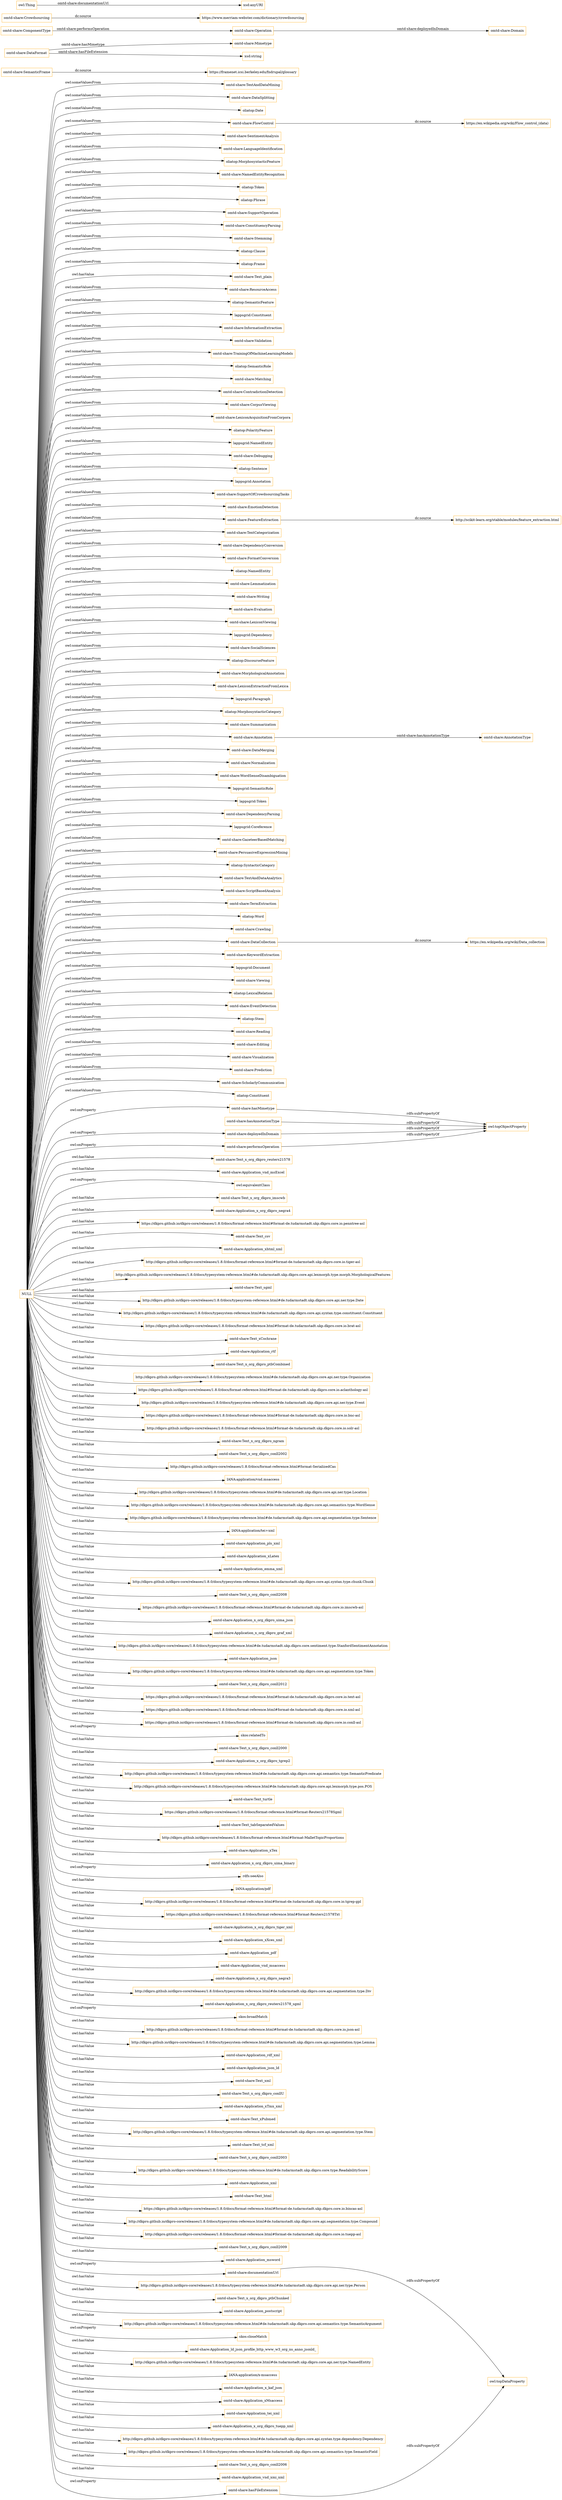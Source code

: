 digraph ar2dtool_diagram { 
rankdir=LR;
size="1501"
node [shape = rectangle, color="orange"]; "omtd-share:TextAndDataMining" "omtd-share:DataSplitting" "oliatop:Date" "omtd-share:FlowControl" "omtd-share:SentimentAnalysis" "omtd-share:LanguageIdentification" "omtd-share:SemanticFrame" "oliatop:MorphosyntacticFeature" "omtd-share:NamedEntityRecognition" "omtd-share:DataFormat" "oliatop:Token" "oliatop:Phrase" "omtd-share:SupportOperation" "omtd-share:ConstituencyParsing" "omtd-share:Stemming" "oliatop:Clause" "oliatop:Frame" "omtd-share:Operation" "omtd-share:Mimetype" "omtd-share:Text_plain" "omtd-share:ResourceAccess" "oliatop:SemanticFeature" "lappsgrid:Constituent" "omtd-share:InformationExtraction" "omtd-share:Validation" "omtd-share:TrainingOfMachineLearningModels" "omtd-share:Crowdsourcing" "oliatop:SemanticRole" "omtd-share:Matching" "omtd-share:ContradictionDetection" "omtd-share:CorpusViewing" "omtd-share:LexiconAcquisitionFromCorpora" "oliatop:PolarityFeature" "lappsgrid:NamedEntity" "omtd-share:Debugging" "oliatop:Sentence" "lappsgrid:Annotation" "omtd-share:SupportOfCrowdsourcingTasks" "omtd-share:EmotionDetection" "omtd-share:FeatureExtraction" "omtd-share:TextCategorization" "omtd-share:Domain" "omtd-share:DependencyConversion" "omtd-share:FormatConversion" "oliatop:NamedEntity" "omtd-share:Lemmatization" "omtd-share:Writing" "omtd-share:Evaluation" "omtd-share:LexiconViewing" "lappsgrid:Dependency" "omtd-share:SocialSciences" "oliatop:DiscourseFeature" "omtd-share:MorphologicalAnnotation" "omtd-share:LexiconExtractionFromLexica" "lappsgrid:Paragraph" "oliatop:MorphosyntacticCategory" "omtd-share:Summarization" "omtd-share:Annotation" "omtd-share:DataMerging" "omtd-share:Normalization" "omtd-share:WordSenseDisambiguation" "lappsgrid:SemanticRole" "lappsgrid:Token" "omtd-share:DependencyParsing" "lappsgrid:Coreference" "omtd-share:GazeteerBasedMatching" "omtd-share:PersuasiveExpressionMining" "oliatop:SyntacticCategory" "omtd-share:TextAndDataAnalytics" "omtd-share:ScriptBasedAnalysis" "omtd-share:TermExtraction" "oliatop:Word" "omtd-share:Crawling" "omtd-share:DataCollection" "omtd-share:KeywordExtraction" "lappsgrid:Document" "omtd-share:Viewing" "oliatop:LexicalRelation" "omtd-share:EventDetection" "oliatop:Stem" "omtd-share:Reading" "omtd-share:AnnotationType" "omtd-share:ComponentType" "omtd-share:Editing" "omtd-share:Visualization" "omtd-share:Prediction" "omtd-share:ScholarlyCommunication" "oliatop:Constituent" ; /*classes style*/
	"omtd-share:FeatureExtraction" -> "http://scikit-learn.org/stable/modules/feature_extraction.html" [ label = "dc:source" ];
	"omtd-share:deployedInDomain" -> "owl:topObjectProperty" [ label = "rdfs:subPropertyOf" ];
	"omtd-share:performsOperation" -> "owl:topObjectProperty" [ label = "rdfs:subPropertyOf" ];
	"omtd-share:SemanticFrame" -> "https://framenet.icsi.berkeley.edu/fndrupal/glossary" [ label = "dc:source" ];
	"omtd-share:hasMimetype" -> "owl:topObjectProperty" [ label = "rdfs:subPropertyOf" ];
	"omtd-share:FlowControl" -> "https://en.wikipedia.org/wiki/Flow_control_(data)" [ label = "dc:source" ];
	"omtd-share:Crowdsourcing" -> "https://www.merriam-webster.com/dictionary/crowdsourcing" [ label = "dc:source" ];
	"omtd-share:hasFileExtension" -> "owl:topDataProperty" [ label = "rdfs:subPropertyOf" ];
	"omtd-share:DataCollection" -> "https://en.wikipedia.org/wiki/Data_collection" [ label = "dc:source" ];
	"NULL" -> "omtd-share:Crawling" [ label = "owl:someValuesFrom" ];
	"NULL" -> "omtd-share:Text_x_org_dkpro_reuters21578" [ label = "owl:hasValue" ];
	"NULL" -> "omtd-share:Application_vnd_msExcel" [ label = "owl:hasValue" ];
	"NULL" -> "omtd-share:FlowControl" [ label = "owl:someValuesFrom" ];
	"NULL" -> "owl:equivalentClass" [ label = "owl:onProperty" ];
	"NULL" -> "omtd-share:GazeteerBasedMatching" [ label = "owl:someValuesFrom" ];
	"NULL" -> "omtd-share:TermExtraction" [ label = "owl:someValuesFrom" ];
	"NULL" -> "omtd-share:Text_x_org_dkpro_imscwb" [ label = "owl:hasValue" ];
	"NULL" -> "omtd-share:Application_x_org_dkpro_negra4" [ label = "owl:hasValue" ];
	"NULL" -> "omtd-share:ContradictionDetection" [ label = "owl:someValuesFrom" ];
	"NULL" -> "https://dkpro.github.io/dkpro-core/releases/1.8.0/docs/format-reference.html#format-de.tudarmstadt.ukp.dkpro.core.io.penntree-asl" [ label = "owl:hasValue" ];
	"NULL" -> "omtd-share:Text_csv" [ label = "owl:hasValue" ];
	"NULL" -> "omtd-share:Matching" [ label = "owl:someValuesFrom" ];
	"NULL" -> "omtd-share:TrainingOfMachineLearningModels" [ label = "owl:someValuesFrom" ];
	"NULL" -> "omtd-share:Application_xhtml_xml" [ label = "owl:hasValue" ];
	"NULL" -> "omtd-share:EmotionDetection" [ label = "owl:someValuesFrom" ];
	"NULL" -> "http://dkpro.github.io/dkpro-core/releases/1.8.0/docs/format-reference.html#format-de.tudarmstadt.ukp.dkpro.core.io.tiger-asl" [ label = "owl:hasValue" ];
	"NULL" -> "lappsgrid:SemanticRole" [ label = "owl:someValuesFrom" ];
	"NULL" -> "oliatop:MorphosyntacticCategory" [ label = "owl:someValuesFrom" ];
	"NULL" -> "http://dkpro.github.io/dkpro-core/releases/1.8.0/docs/typesystem-reference.html#de.tudarmstadt.ukp.dkpro.core.api.lexmorph.type.morph.MorphologicalFeatures" [ label = "owl:hasValue" ];
	"NULL" -> "omtd-share:Text_sgml" [ label = "owl:hasValue" ];
	"NULL" -> "omtd-share:Normalization" [ label = "owl:someValuesFrom" ];
	"NULL" -> "http://dkpro.github.io/dkpro-core/releases/1.8.0/docs/typesystem-reference.html#de.tudarmstadt.ukp.dkpro.core.api.ner.type.Date" [ label = "owl:hasValue" ];
	"NULL" -> "omtd-share:DependencyParsing" [ label = "owl:someValuesFrom" ];
	"NULL" -> "omtd-share:KeywordExtraction" [ label = "owl:someValuesFrom" ];
	"NULL" -> "http://dkpro.github.io/dkpro-core/releases/1.8.0/docs/typesystem-reference.html#de.tudarmstadt.ukp.dkpro.core.api.syntax.type.constituent.Constituent" [ label = "owl:hasValue" ];
	"NULL" -> "lappsgrid:Document" [ label = "owl:someValuesFrom" ];
	"NULL" -> "https://dkpro.github.io/dkpro-core/releases/1.8.0/docs/format-reference.html#format-de.tudarmstadt.ukp.dkpro.core.io.brat-asl" [ label = "owl:hasValue" ];
	"NULL" -> "omtd-share:Text_xCochrane" [ label = "owl:hasValue" ];
	"NULL" -> "omtd-share:LexiconExtractionFromLexica" [ label = "owl:someValuesFrom" ];
	"NULL" -> "lappsgrid:Constituent" [ label = "owl:someValuesFrom" ];
	"NULL" -> "omtd-share:Application_rtf" [ label = "owl:hasValue" ];
	"NULL" -> "oliatop:PolarityFeature" [ label = "owl:someValuesFrom" ];
	"NULL" -> "omtd-share:Text_x_org_dkpro_ptbCombined" [ label = "owl:hasValue" ];
	"NULL" -> "oliatop:Stem" [ label = "owl:someValuesFrom" ];
	"NULL" -> "http://dkpro.github.io/dkpro-core/releases/1.8.0/docs/typesystem-reference.html#de.tudarmstadt.ukp.dkpro.core.api.ner.type.Organization" [ label = "owl:hasValue" ];
	"NULL" -> "lappsgrid:NamedEntity" [ label = "owl:someValuesFrom" ];
	"NULL" -> "https://dkpro.github.io/dkpro-core/releases/1.8.0/docs/format-reference.html#format-de.tudarmstadt.ukp.dkpro.core.io.aclanthology-asl" [ label = "owl:hasValue" ];
	"NULL" -> "http://dkpro.github.io/dkpro-core/releases/1.8.0/docs/typesystem-reference.html#de.tudarmstadt.ukp.dkpro.core.api.ner.type.Event" [ label = "owl:hasValue" ];
	"NULL" -> "oliatop:NamedEntity" [ label = "owl:someValuesFrom" ];
	"NULL" -> "omtd-share:NamedEntityRecognition" [ label = "owl:someValuesFrom" ];
	"NULL" -> "omtd-share:WordSenseDisambiguation" [ label = "owl:someValuesFrom" ];
	"NULL" -> "oliatop:Clause" [ label = "owl:someValuesFrom" ];
	"NULL" -> "https://dkpro.github.io/dkpro-core/releases/1.8.0/docs/format-reference.html#format-de.tudarmstadt.ukp.dkpro.core.io.bnc-asl" [ label = "owl:hasValue" ];
	"NULL" -> "http://dkpro.github.io/dkpro-core/releases/1.8.0/docs/format-reference.html#format-de.tudarmstadt.ukp.dkpro.core.io.solr-asl" [ label = "owl:hasValue" ];
	"NULL" -> "omtd-share:Text_x_org_dkpro_ngram" [ label = "owl:hasValue" ];
	"NULL" -> "oliatop:MorphosyntacticFeature" [ label = "owl:someValuesFrom" ];
	"NULL" -> "omtd-share:performsOperation" [ label = "owl:onProperty" ];
	"NULL" -> "omtd-share:Text_x_org_dkpro_conll2002" [ label = "owl:hasValue" ];
	"NULL" -> "omtd-share:MorphologicalAnnotation" [ label = "owl:someValuesFrom" ];
	"NULL" -> "omtd-share:hasFileExtension" [ label = "owl:onProperty" ];
	"NULL" -> "oliatop:SemanticRole" [ label = "owl:someValuesFrom" ];
	"NULL" -> "http://dkpro.github.io/dkpro-core/releases/1.8.0/docs/format-reference.html#format-SerializedCas" [ label = "owl:hasValue" ];
	"NULL" -> "IANA:application/vnd.msaccess" [ label = "owl:hasValue" ];
	"NULL" -> "http://dkpro.github.io/dkpro-core/releases/1.8.0/docs/typesystem-reference.html#de.tudarmstadt.ukp.dkpro.core.api.ner.type.Location" [ label = "owl:hasValue" ];
	"NULL" -> "http://dkpro.github.io/dkpro-core/releases/1.8.0/docs/typesystem-reference.html#de.tudarmstadt.ukp.dkpro.core.api.semantics.type.WordSense" [ label = "owl:hasValue" ];
	"NULL" -> "http://dkpro.github.io/dkpro-core/releases/1.8.0/docs/typesystem-reference.html#de.tudarmstadt.ukp.dkpro.core.api.segmentation.type.Sentence" [ label = "owl:hasValue" ];
	"NULL" -> "IANA:application/tei+xml" [ label = "owl:hasValue" ];
	"NULL" -> "omtd-share:Annotation" [ label = "owl:someValuesFrom" ];
	"NULL" -> "omtd-share:Application_pls_xml" [ label = "owl:hasValue" ];
	"NULL" -> "omtd-share:Application_xLatex" [ label = "owl:hasValue" ];
	"NULL" -> "omtd-share:InformationExtraction" [ label = "owl:someValuesFrom" ];
	"NULL" -> "oliatop:LexicalRelation" [ label = "owl:someValuesFrom" ];
	"NULL" -> "omtd-share:Application_emma_xml" [ label = "owl:hasValue" ];
	"NULL" -> "http://dkpro.github.io/dkpro-core/releases/1.8.0/docs/typesystem-reference.html#de.tudarmstadt.ukp.dkpro.core.api.syntax.type.chunk.Chunk" [ label = "owl:hasValue" ];
	"NULL" -> "omtd-share:Text_x_org_dkpro_conll2008" [ label = "owl:hasValue" ];
	"NULL" -> "https://dkpro.github.io/dkpro-core/releases/1.8.0/docs/format-reference.html#format-de.tudarmstadt.ukp.dkpro.core.io.imscwb-asl" [ label = "owl:hasValue" ];
	"NULL" -> "omtd-share:Debugging" [ label = "owl:someValuesFrom" ];
	"NULL" -> "omtd-share:Application_x_org_dkpro_uima_json" [ label = "owl:hasValue" ];
	"NULL" -> "omtd-share:Application_x_org_dkpro_graf_xml" [ label = "owl:hasValue" ];
	"NULL" -> "http://dkpro.github.io/dkpro-core/releases/1.8.0/docs/typesystem-reference.html#de.tudarmstadt.ukp.dkpro.core.sentiment.type.StanfordSentimentAnnotation" [ label = "owl:hasValue" ];
	"NULL" -> "omtd-share:Application_json" [ label = "owl:hasValue" ];
	"NULL" -> "oliatop:Token" [ label = "owl:someValuesFrom" ];
	"NULL" -> "oliatop:Constituent" [ label = "owl:someValuesFrom" ];
	"NULL" -> "http://dkpro.github.io/dkpro-core/releases/1.8.0/docs/typesystem-reference.html#de.tudarmstadt.ukp.dkpro.core.api.segmentation.type.Token" [ label = "owl:hasValue" ];
	"NULL" -> "omtd-share:Text_x_org_dkpro_conll2012" [ label = "owl:hasValue" ];
	"NULL" -> "omtd-share:Lemmatization" [ label = "owl:someValuesFrom" ];
	"NULL" -> "https://dkpro.github.io/dkpro-core/releases/1.8.0/docs/format-reference.html#format-de.tudarmstadt.ukp.dkpro.core.io.text-asl" [ label = "owl:hasValue" ];
	"NULL" -> "omtd-share:FeatureExtraction" [ label = "owl:someValuesFrom" ];
	"NULL" -> "omtd-share:Summarization" [ label = "owl:someValuesFrom" ];
	"NULL" -> "omtd-share:deployedInDomain" [ label = "owl:onProperty" ];
	"NULL" -> "oliatop:Frame" [ label = "owl:someValuesFrom" ];
	"NULL" -> "omtd-share:ResourceAccess" [ label = "owl:someValuesFrom" ];
	"NULL" -> "omtd-share:Viewing" [ label = "owl:someValuesFrom" ];
	"NULL" -> "https://dkpro.github.io/dkpro-core/releases/1.8.0/docs/format-reference.html#format-de.tudarmstadt.ukp.dkpro.core.io.xml-asl" [ label = "owl:hasValue" ];
	"NULL" -> "https://dkpro.github.io/dkpro-core/releases/1.8.0/docs/format-reference.html#format-de.tudarmstadt.ukp.dkpro.core.io.conll-asl" [ label = "owl:hasValue" ];
	"NULL" -> "skos:relatedTo" [ label = "owl:onProperty" ];
	"NULL" -> "omtd-share:LanguageIdentification" [ label = "owl:someValuesFrom" ];
	"NULL" -> "omtd-share:Stemming" [ label = "owl:someValuesFrom" ];
	"NULL" -> "oliatop:SyntacticCategory" [ label = "owl:someValuesFrom" ];
	"NULL" -> "omtd-share:Text_x_org_dkpro_conll2000" [ label = "owl:hasValue" ];
	"NULL" -> "omtd-share:Application_x_org_dkpro_tgrep2" [ label = "owl:hasValue" ];
	"NULL" -> "omtd-share:Prediction" [ label = "owl:someValuesFrom" ];
	"NULL" -> "http://dkpro.github.io/dkpro-core/releases/1.8.0/docs/typesystem-reference.html#de.tudarmstadt.ukp.dkpro.core.api.semantics.type.SemanticPredicate" [ label = "owl:hasValue" ];
	"NULL" -> "http://dkpro.github.io/dkpro-core/releases/1.8.0/docs/typesystem-reference.html#de.tudarmstadt.ukp.dkpro.core.api.lexmorph.type.pos.POS" [ label = "owl:hasValue" ];
	"NULL" -> "omtd-share:Text_turtle" [ label = "owl:hasValue" ];
	"NULL" -> "https://dkpro.github.io/dkpro-core/releases/1.8.0/docs/format-reference.html#format-Reuters21578Sgml" [ label = "owl:hasValue" ];
	"NULL" -> "omtd-share:Visualization" [ label = "owl:someValuesFrom" ];
	"NULL" -> "omtd-share:DependencyConversion" [ label = "owl:someValuesFrom" ];
	"NULL" -> "omtd-share:Text_tabSeparatedValues" [ label = "owl:hasValue" ];
	"NULL" -> "oliatop:DiscourseFeature" [ label = "owl:someValuesFrom" ];
	"NULL" -> "http://dkpro.github.io/dkpro-core/releases/1.8.0/docs/format-reference.html#format-MalletTopicProportions" [ label = "owl:hasValue" ];
	"NULL" -> "omtd-share:Text_plain" [ label = "owl:hasValue" ];
	"NULL" -> "omtd-share:Application_xTex" [ label = "owl:hasValue" ];
	"NULL" -> "omtd-share:Application_x_org_dkpro_uima_binary" [ label = "owl:hasValue" ];
	"NULL" -> "omtd-share:Reading" [ label = "owl:someValuesFrom" ];
	"NULL" -> "omtd-share:SupportOfCrowdsourcingTasks" [ label = "owl:someValuesFrom" ];
	"NULL" -> "omtd-share:LexiconAcquisitionFromCorpora" [ label = "owl:someValuesFrom" ];
	"NULL" -> "rdfs:seeAlso" [ label = "owl:onProperty" ];
	"NULL" -> "IANA:application/pdf" [ label = "owl:hasValue" ];
	"NULL" -> "http://dkpro.github.io/dkpro-core/releases/1.8.0/docs/format-reference.html#format-de.tudarmstadt.ukp.dkpro.core.io.tgrep-gpl" [ label = "owl:hasValue" ];
	"NULL" -> "omtd-share:DataSplitting" [ label = "owl:someValuesFrom" ];
	"NULL" -> "omtd-share:Editing" [ label = "owl:someValuesFrom" ];
	"NULL" -> "https://dkpro.github.io/dkpro-core/releases/1.8.0/docs/format-reference.html#format-Reuters21578Txt" [ label = "owl:hasValue" ];
	"NULL" -> "omtd-share:Application_x_org_dkpro_tiger_xml" [ label = "owl:hasValue" ];
	"NULL" -> "omtd-share:hasMimetype" [ label = "owl:onProperty" ];
	"NULL" -> "omtd-share:Application_xXces_xml" [ label = "owl:hasValue" ];
	"NULL" -> "omtd-share:DataCollection" [ label = "owl:someValuesFrom" ];
	"NULL" -> "oliatop:Sentence" [ label = "owl:someValuesFrom" ];
	"NULL" -> "omtd-share:Application_pdf" [ label = "owl:hasValue" ];
	"NULL" -> "omtd-share:Writing" [ label = "owl:someValuesFrom" ];
	"NULL" -> "lappsgrid:Annotation" [ label = "owl:someValuesFrom" ];
	"NULL" -> "omtd-share:Application_vnd_msaccess" [ label = "owl:hasValue" ];
	"NULL" -> "omtd-share:Application_x_org_dkpro_negra3" [ label = "owl:hasValue" ];
	"NULL" -> "http://dkpro.github.io/dkpro-core/releases/1.8.0/docs/typesystem-reference.html#de.tudarmstadt.ukp.dkpro.core.api.segmentation.type.Div" [ label = "owl:hasValue" ];
	"NULL" -> "omtd-share:Application_x_org_dkpro_reuters21578_sgml" [ label = "owl:hasValue" ];
	"NULL" -> "skos:broadMatch" [ label = "owl:onProperty" ];
	"NULL" -> "omtd-share:ScholarlyCommunication" [ label = "owl:someValuesFrom" ];
	"NULL" -> "http://dkpro.github.io/dkpro-core/releases/1.8.0/docs/format-reference.html#format-de.tudarmstadt.ukp.dkpro.core.io.json-asl" [ label = "owl:hasValue" ];
	"NULL" -> "http://dkpro.github.io/dkpro-core/releases/1.8.0/docs/typesystem-reference.html#de.tudarmstadt.ukp.dkpro.core.api.segmentation.type.Lemma" [ label = "owl:hasValue" ];
	"NULL" -> "omtd-share:Application_rdf_xml" [ label = "owl:hasValue" ];
	"NULL" -> "omtd-share:Application_json_ld" [ label = "owl:hasValue" ];
	"NULL" -> "omtd-share:SupportOperation" [ label = "owl:someValuesFrom" ];
	"NULL" -> "omtd-share:Text_xml" [ label = "owl:hasValue" ];
	"NULL" -> "omtd-share:Text_x_org_dkpro_conllU" [ label = "owl:hasValue" ];
	"NULL" -> "omtd-share:Application_xTmx_xml" [ label = "owl:hasValue" ];
	"NULL" -> "omtd-share:Text_xPubmed" [ label = "owl:hasValue" ];
	"NULL" -> "oliatop:Date" [ label = "owl:someValuesFrom" ];
	"NULL" -> "http://dkpro.github.io/dkpro-core/releases/1.8.0/docs/typesystem-reference.html#de.tudarmstadt.ukp.dkpro.core.api.segmentation.type.Stem" [ label = "owl:hasValue" ];
	"NULL" -> "omtd-share:Text_tcf_xml" [ label = "owl:hasValue" ];
	"NULL" -> "omtd-share:SentimentAnalysis" [ label = "owl:someValuesFrom" ];
	"NULL" -> "omtd-share:Text_x_org_dkpro_conll2003" [ label = "owl:hasValue" ];
	"NULL" -> "http://dkpro.github.io/dkpro-core/releases/1.8.0/docs/typesystem-reference.html#de.tudarmstadt.ukp.dkpro.core.type.ReadabilityScore" [ label = "owl:hasValue" ];
	"NULL" -> "omtd-share:Application_xml" [ label = "owl:hasValue" ];
	"NULL" -> "omtd-share:Text_html" [ label = "owl:hasValue" ];
	"NULL" -> "omtd-share:ScriptBasedAnalysis" [ label = "owl:someValuesFrom" ];
	"NULL" -> "omtd-share:Evaluation" [ label = "owl:someValuesFrom" ];
	"NULL" -> "https://dkpro.github.io/dkpro-core/releases/1.8.0/docs/format-reference.html#format-de.tudarmstadt.ukp.dkpro.core.io.bincas-asl" [ label = "owl:hasValue" ];
	"NULL" -> "omtd-share:CorpusViewing" [ label = "owl:someValuesFrom" ];
	"NULL" -> "omtd-share:Validation" [ label = "owl:someValuesFrom" ];
	"NULL" -> "http://dkpro.github.io/dkpro-core/releases/1.8.0/docs/typesystem-reference.html#de.tudarmstadt.ukp.dkpro.core.api.segmentation.type.Compound" [ label = "owl:hasValue" ];
	"NULL" -> "http://dkpro.github.io/dkpro-core/releases/1.8.0/docs/format-reference.html#format-de.tudarmstadt.ukp.dkpro.core.io.tuepp-asl" [ label = "owl:hasValue" ];
	"NULL" -> "omtd-share:Text_x_org_dkpro_conll2009" [ label = "owl:hasValue" ];
	"NULL" -> "omtd-share:Application_msword" [ label = "owl:hasValue" ];
	"NULL" -> "omtd-share:LexiconViewing" [ label = "owl:someValuesFrom" ];
	"NULL" -> "omtd-share:TextCategorization" [ label = "owl:someValuesFrom" ];
	"NULL" -> "lappsgrid:Token" [ label = "owl:someValuesFrom" ];
	"NULL" -> "omtd-share:documentationUrl" [ label = "owl:onProperty" ];
	"NULL" -> "http://dkpro.github.io/dkpro-core/releases/1.8.0/docs/typesystem-reference.html#de.tudarmstadt.ukp.dkpro.core.api.ner.type.Person" [ label = "owl:hasValue" ];
	"NULL" -> "oliatop:Word" [ label = "owl:someValuesFrom" ];
	"NULL" -> "omtd-share:Text_x_org_dkpro_ptbChunked" [ label = "owl:hasValue" ];
	"NULL" -> "omtd-share:Application_postscript" [ label = "owl:hasValue" ];
	"NULL" -> "oliatop:Phrase" [ label = "owl:someValuesFrom" ];
	"NULL" -> "omtd-share:PersuasiveExpressionMining" [ label = "owl:someValuesFrom" ];
	"NULL" -> "http://dkpro.github.io/dkpro-core/releases/1.8.0/docs/typesystem-reference.html#de.tudarmstadt.ukp.dkpro.core.api.semantics.type.SemanticArgument" [ label = "owl:hasValue" ];
	"NULL" -> "lappsgrid:Dependency" [ label = "owl:someValuesFrom" ];
	"NULL" -> "skos:closeMatch" [ label = "owl:onProperty" ];
	"NULL" -> "omtd-share:Application_ld_json_profile_http_www_w3_org_ns_anno_jsonld_" [ label = "owl:hasValue" ];
	"NULL" -> "lappsgrid:Coreference" [ label = "owl:someValuesFrom" ];
	"NULL" -> "http://dkpro.github.io/dkpro-core/releases/1.8.0/docs/typesystem-reference.html#de.tudarmstadt.ukp.dkpro.core.api.ner.type.NamedEntity" [ label = "owl:hasValue" ];
	"NULL" -> "IANA:application/x-msaccess" [ label = "owl:hasValue" ];
	"NULL" -> "omtd-share:EventDetection" [ label = "owl:someValuesFrom" ];
	"NULL" -> "omtd-share:DataMerging" [ label = "owl:someValuesFrom" ];
	"NULL" -> "omtd-share:SocialSciences" [ label = "owl:someValuesFrom" ];
	"NULL" -> "oliatop:SemanticFeature" [ label = "owl:someValuesFrom" ];
	"NULL" -> "omtd-share:TextAndDataMining" [ label = "owl:someValuesFrom" ];
	"NULL" -> "omtd-share:Application_x_kaf_json" [ label = "owl:hasValue" ];
	"NULL" -> "lappsgrid:Paragraph" [ label = "owl:someValuesFrom" ];
	"NULL" -> "omtd-share:Application_xMsaccess" [ label = "owl:hasValue" ];
	"NULL" -> "omtd-share:Application_tei_xml" [ label = "owl:hasValue" ];
	"NULL" -> "omtd-share:TextAndDataAnalytics" [ label = "owl:someValuesFrom" ];
	"NULL" -> "omtd-share:Application_x_org_dkpro_tuepp_xml" [ label = "owl:hasValue" ];
	"NULL" -> "http://dkpro.github.io/dkpro-core/releases/1.8.0/docs/typesystem-reference.html#de.tudarmstadt.ukp.dkpro.core.api.syntax.type.dependency.Dependency" [ label = "owl:hasValue" ];
	"NULL" -> "omtd-share:ConstituencyParsing" [ label = "owl:someValuesFrom" ];
	"NULL" -> "http://dkpro.github.io/dkpro-core/releases/1.8.0/docs/typesystem-reference.html#de.tudarmstadt.ukp.dkpro.core.api.semantics.type.SemanticField" [ label = "owl:hasValue" ];
	"NULL" -> "omtd-share:Text_x_org_dkpro_conll2006" [ label = "owl:hasValue" ];
	"NULL" -> "omtd-share:Application_vnd_xmi_xml" [ label = "owl:hasValue" ];
	"NULL" -> "omtd-share:FormatConversion" [ label = "owl:someValuesFrom" ];
	"omtd-share:documentationUrl" -> "owl:topDataProperty" [ label = "rdfs:subPropertyOf" ];
	"omtd-share:hasAnnotationType" -> "owl:topObjectProperty" [ label = "rdfs:subPropertyOf" ];
	"omtd-share:Operation" -> "omtd-share:Domain" [ label = "omtd-share:deployedInDomain" ];
	"omtd-share:DataFormat" -> "omtd-share:Mimetype" [ label = "omtd-share:hasMimetype" ];
	"omtd-share:ComponentType" -> "omtd-share:Operation" [ label = "omtd-share:performsOperation" ];
	"omtd-share:DataFormat" -> "xsd:string" [ label = "omtd-share:hasFileExtension" ];
	"owl:Thing" -> "xsd:anyURI" [ label = "omtd-share:documentationUrl" ];
	"omtd-share:Annotation" -> "omtd-share:AnnotationType" [ label = "omtd-share:hasAnnotationType" ];

}
